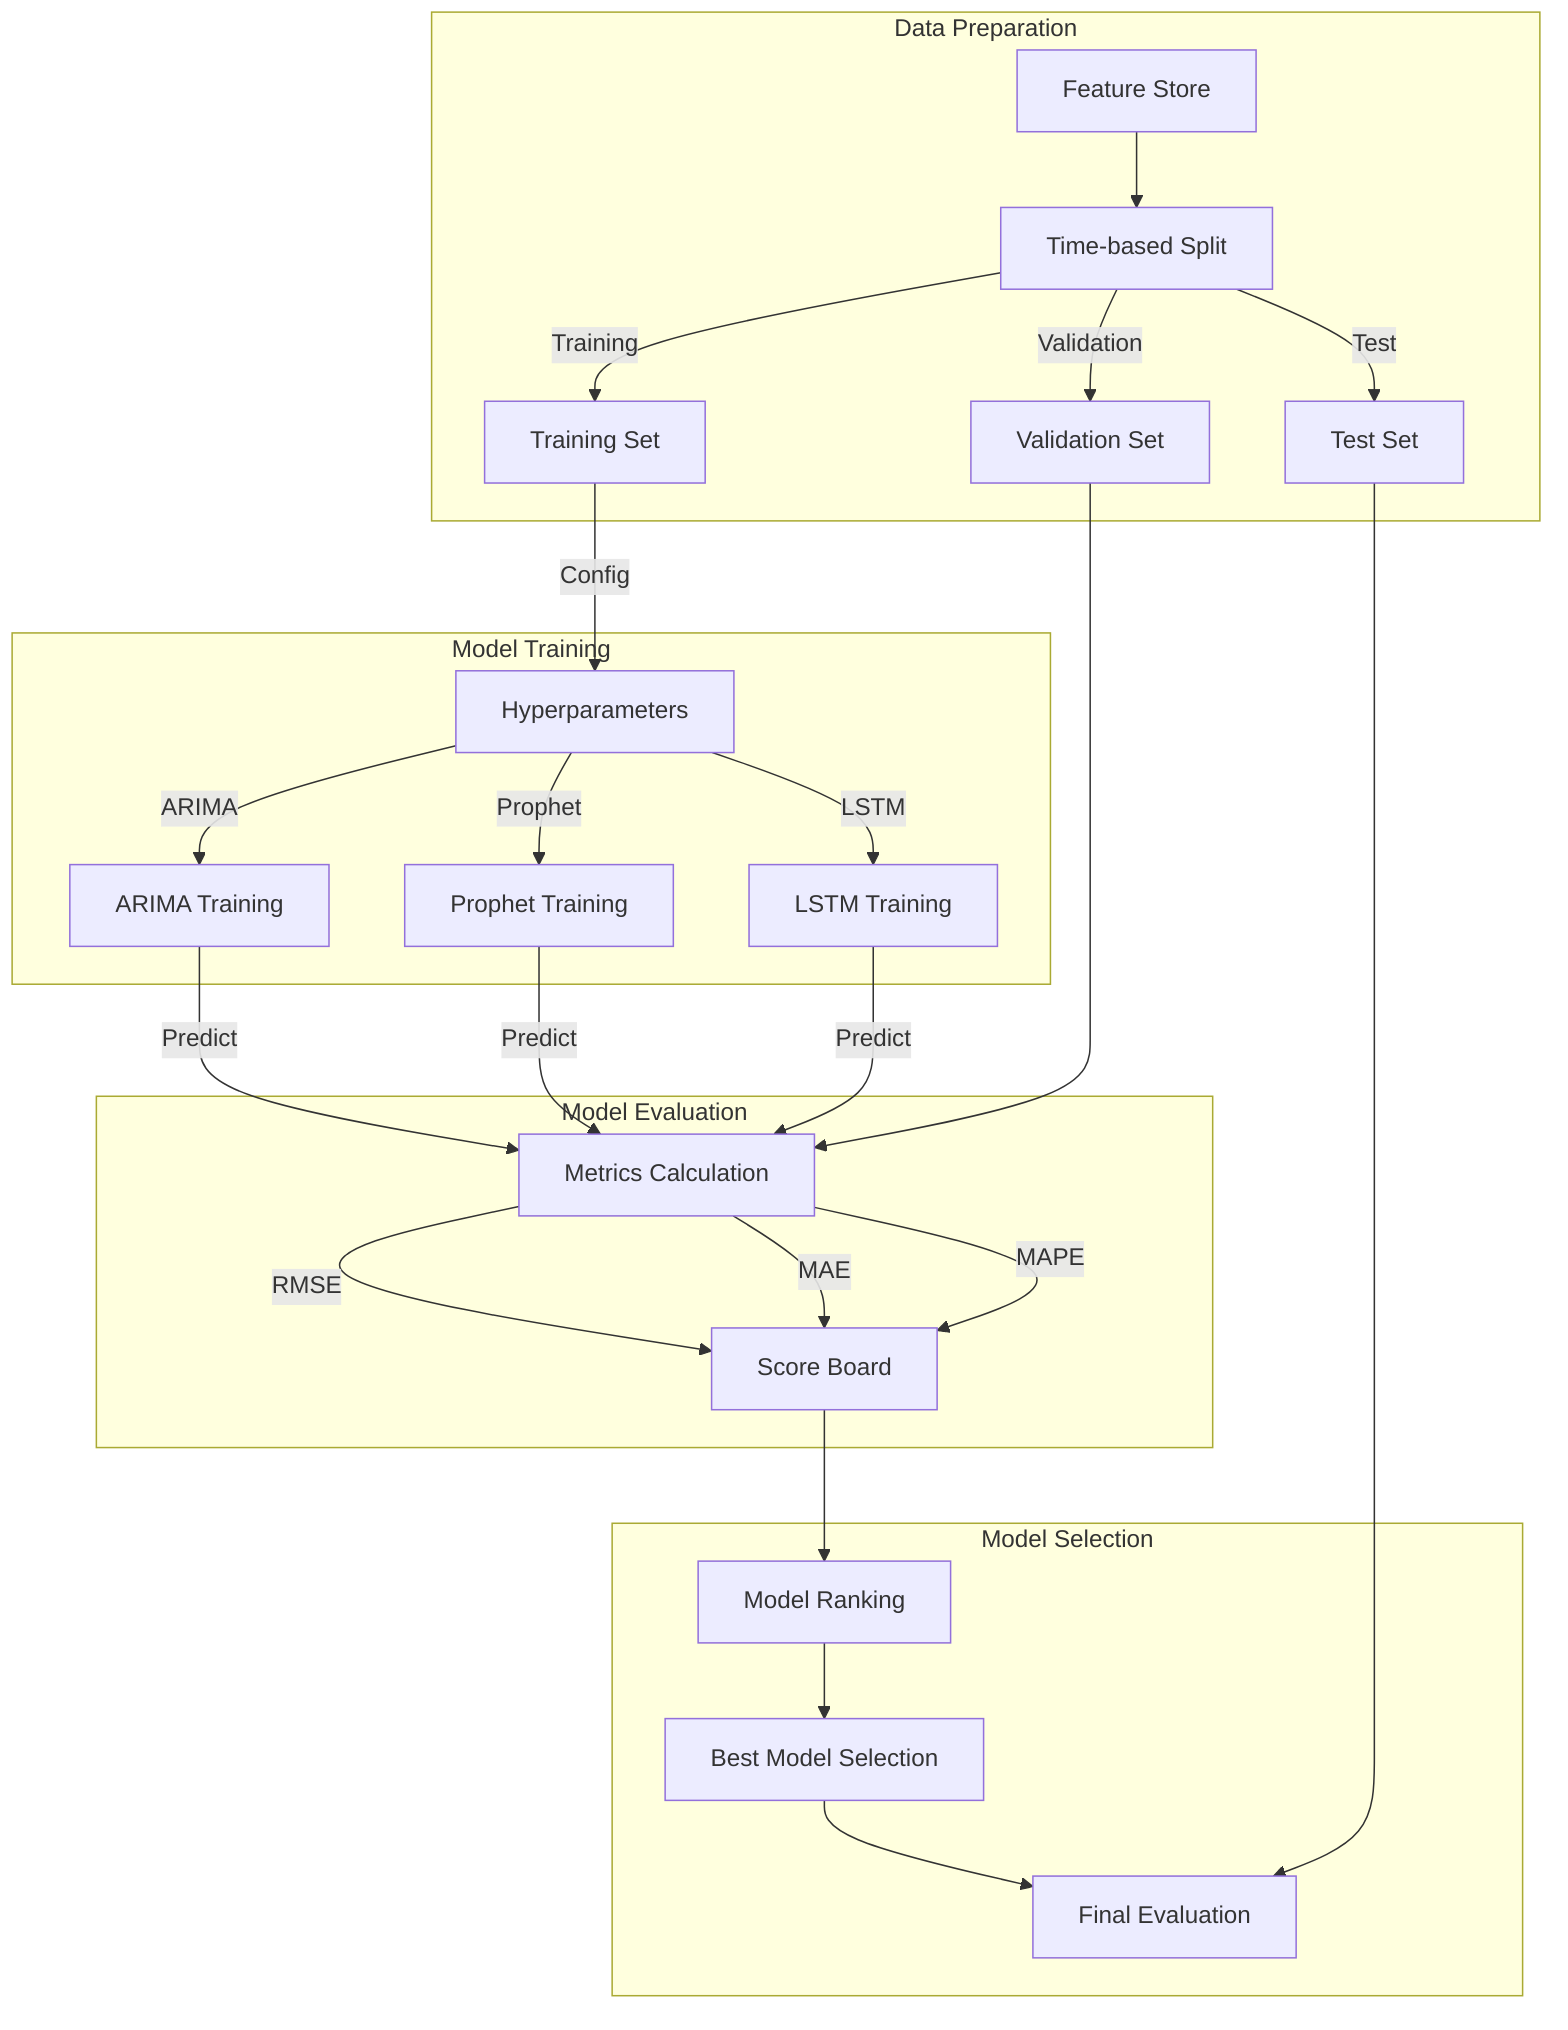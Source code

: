 flowchart TD
    subgraph DataPrep["Data Preparation"]
        FS["Feature Store"] --> Split["Time-based Split"]
        Split --> |Training| Train["Training Set"]
        Split --> |Validation| Val["Validation Set"]
        Split --> |Test| Test["Test Set"]
    end

    subgraph Training["Model Training"]
        Train --> |Config| HP["Hyperparameters"]
        HP --> |ARIMA| ARIMA["ARIMA Training"]
        HP --> |Prophet| Prophet["Prophet Training"]
        HP --> |LSTM| LSTM["LSTM Training"]
    end

    subgraph Evaluation["Model Evaluation"]
        ARIMA --> |Predict| Metrics["Metrics Calculation"]
        Prophet --> |Predict| Metrics
        LSTM --> |Predict| Metrics
        Val --> Metrics
        
        Metrics --> |RMSE| Scores["Score Board"]
        Metrics --> |MAE| Scores
        Metrics --> |MAPE| Scores
    end

    subgraph Selection["Model Selection"]
        Scores --> Rank["Model Ranking"]
        Rank --> Best["Best Model Selection"]
        Best --> Final["Final Evaluation"]
        Test --> Final
    end